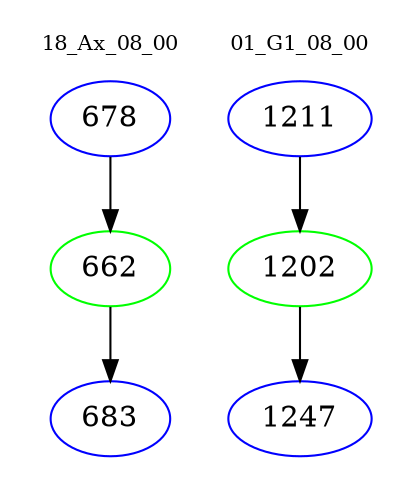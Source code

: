 digraph{
subgraph cluster_0 {
color = white
label = "18_Ax_08_00";
fontsize=10;
T0_678 [label="678", color="blue"]
T0_678 -> T0_662 [color="black"]
T0_662 [label="662", color="green"]
T0_662 -> T0_683 [color="black"]
T0_683 [label="683", color="blue"]
}
subgraph cluster_1 {
color = white
label = "01_G1_08_00";
fontsize=10;
T1_1211 [label="1211", color="blue"]
T1_1211 -> T1_1202 [color="black"]
T1_1202 [label="1202", color="green"]
T1_1202 -> T1_1247 [color="black"]
T1_1247 [label="1247", color="blue"]
}
}
